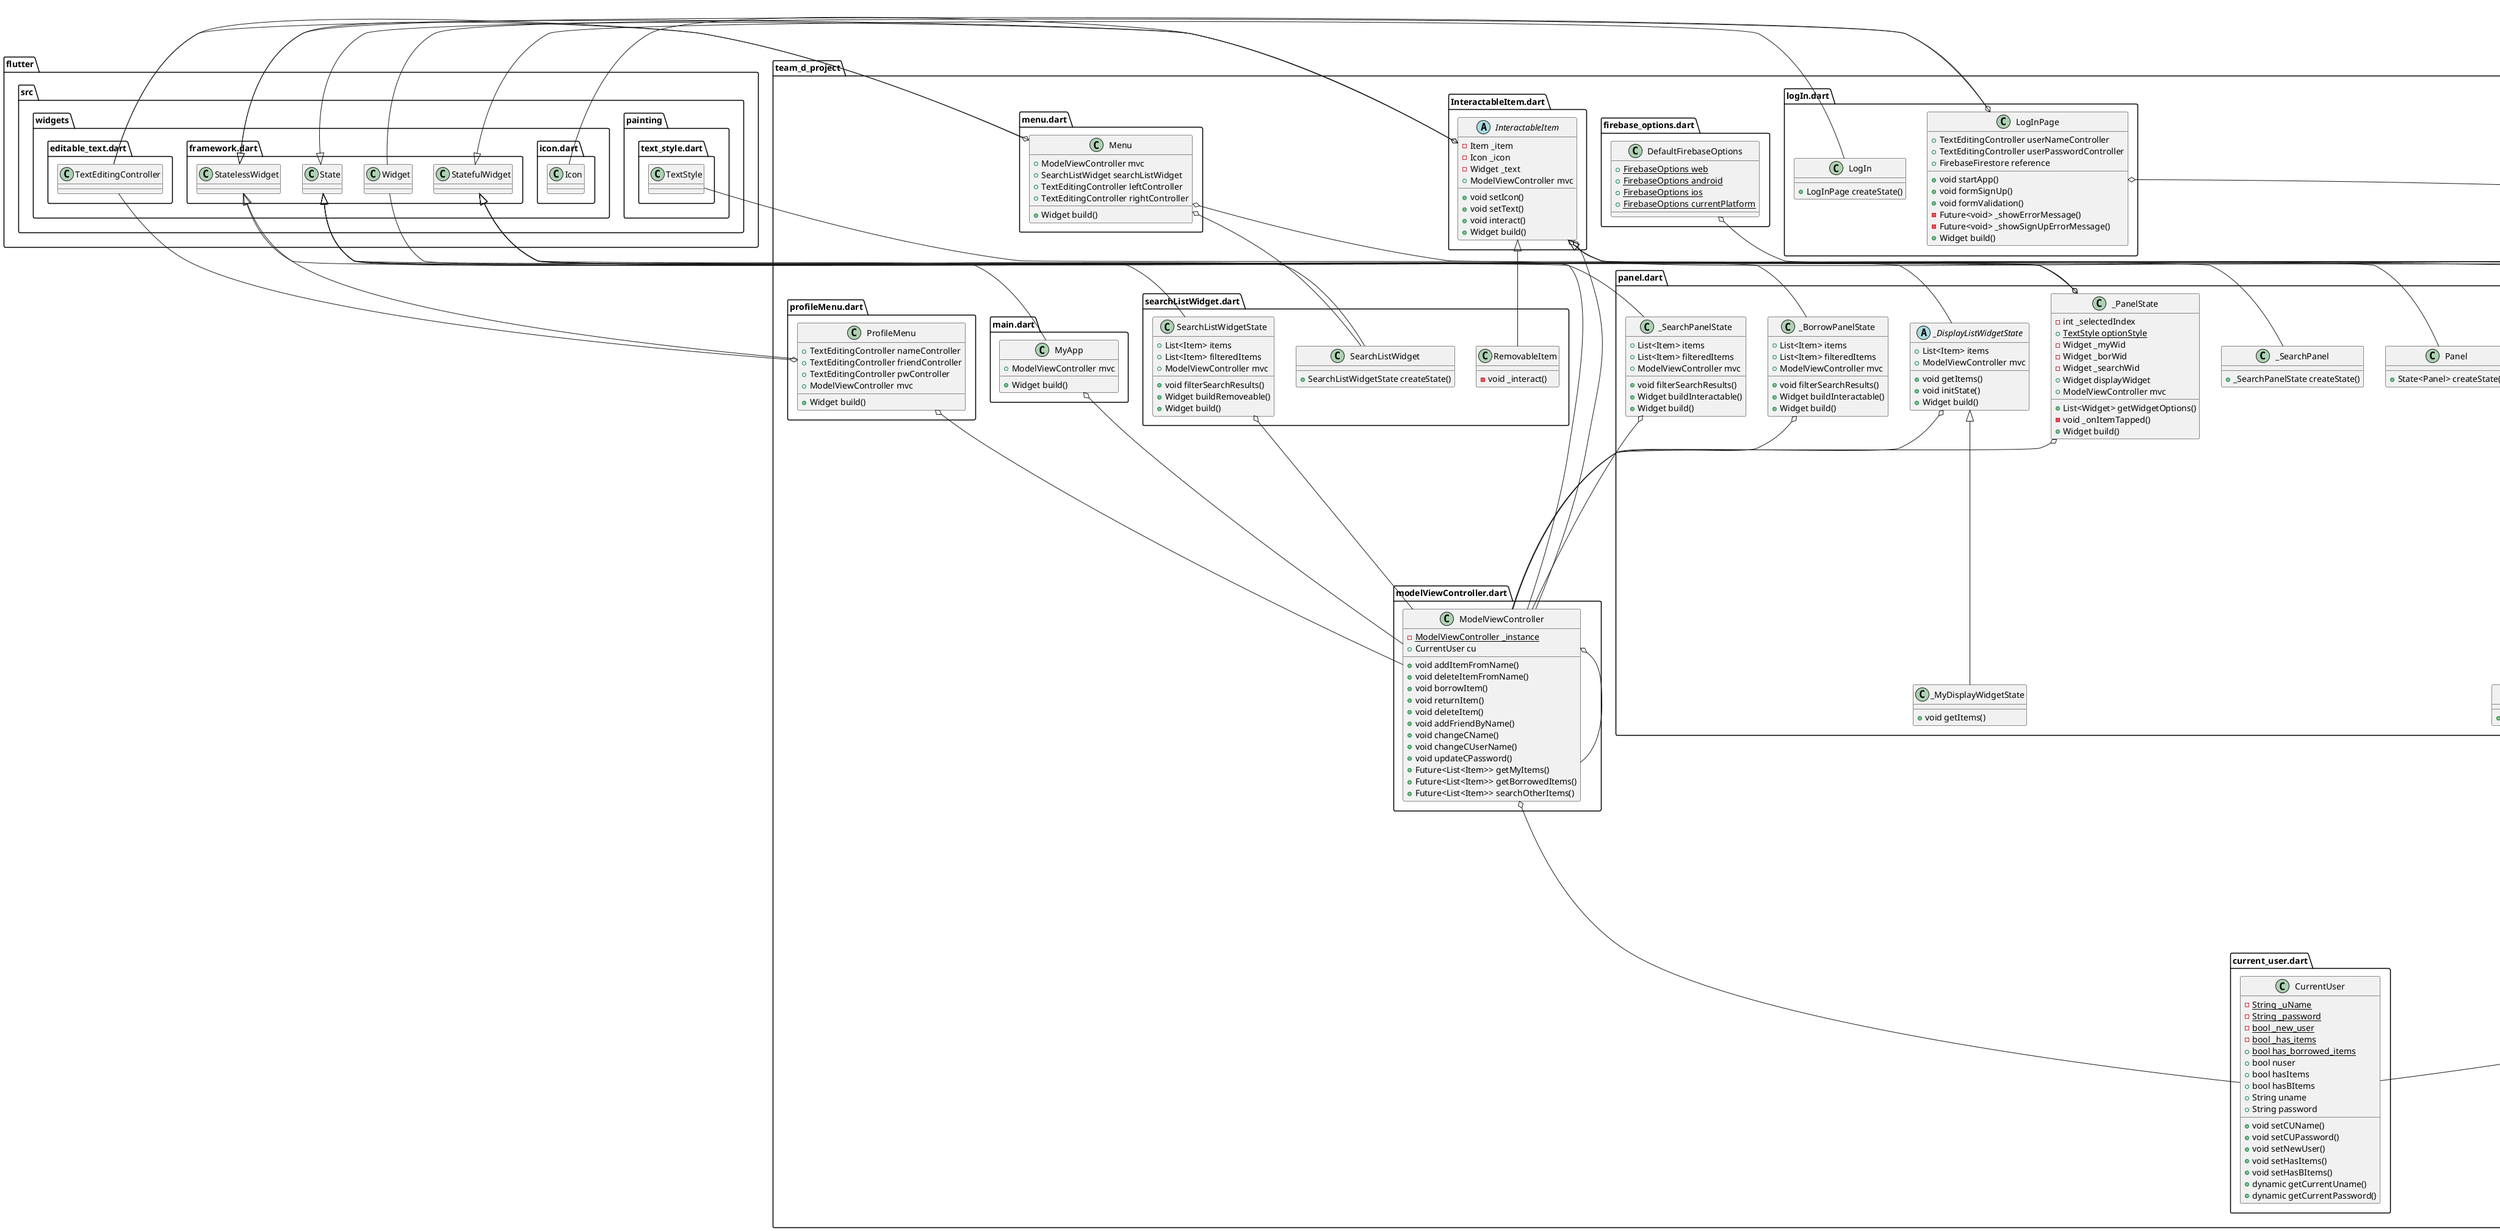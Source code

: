 @startuml classDiagram
set namespaceSeparator ::

class "team_d_project::current_user.dart::CurrentUser" {
  {static} -String _uName
  {static} -String _password
  {static} -bool _new_user
  {static} -bool _has_items
  {static} +bool has_borrowed_items
  +bool nuser
  +bool hasItems
  +bool hasBItems
  +String uname
  +String password
  +void setCUName()
  +void setCUPassword()
  +void setNewUser()
  +void setHasItems()
  +void setHasBItems()
  +dynamic getCurrentUname()
  +dynamic getCurrentPassword()
}

"team_d_project::person.dart::Person" <|-- "team_d_project::current_user.dart::CurrentUser"

class "team_d_project::firebase_options.dart::DefaultFirebaseOptions" {
  {static} +FirebaseOptions web
  {static} +FirebaseOptions android
  {static} +FirebaseOptions ios
  {static} +FirebaseOptions currentPlatform
}

"team_d_project::firebase_options.dart::DefaultFirebaseOptions" o-- "firebase_core_platform_interface::firebase_core_platform_interface.dart::FirebaseOptions"

abstract class "team_d_project::InteractableItem.dart::InteractableItem" {
  -Item _item
  -Icon _icon
  -Widget _text
  +ModelViewController mvc
  +void setIcon()
  +void setText()
  +void interact()
  +Widget build()
}

"team_d_project::InteractableItem.dart::InteractableItem" o-- "team_d_project::item.dart::Item"
"team_d_project::InteractableItem.dart::InteractableItem" o-- "flutter::src::widgets::icon.dart::Icon"
"team_d_project::InteractableItem.dart::InteractableItem" o-- "flutter::src::widgets::framework.dart::Widget"
"team_d_project::InteractableItem.dart::InteractableItem" o-- "team_d_project::modelViewController.dart::ModelViewController"
"flutter::src::widgets::framework.dart::StatelessWidget" <|-- "team_d_project::InteractableItem.dart::InteractableItem"

class "team_d_project::item.dart::Item" {
  -String _itemName
  -String _owner
  -String _status
  +String itemname
  +String getOwner()
  +String getStatus()
  +void setStatus()
  +Map<String, dynamic> toFirestore()
  +Widget build()
}

class "team_d_project::logIn.dart::LogIn" {
  +LogInPage createState()
}

"flutter::src::widgets::framework.dart::StatefulWidget" <|-- "team_d_project::logIn.dart::LogIn"

class "team_d_project::logIn.dart::LogInPage" {
  +TextEditingController userNameController
  +TextEditingController userPasswordController
  +FirebaseFirestore reference
  +void startApp()
  +void formSignUp()
  +void formValidation()
  -Future<void> _showErrorMessage()
  -Future<void> _showSignUpErrorMessage()
  +Widget build()
}

"team_d_project::logIn.dart::LogInPage" o-- "flutter::src::widgets::editable_text.dart::TextEditingController"
"team_d_project::logIn.dart::LogInPage" o-- "cloud_firestore::cloud_firestore.dart::FirebaseFirestore"
"flutter::src::widgets::framework.dart::State" <|-- "team_d_project::logIn.dart::LogInPage"

class "team_d_project::main.dart::MyApp" {
  +ModelViewController mvc
  +Widget build()
}

"team_d_project::main.dart::MyApp" o-- "team_d_project::modelViewController.dart::ModelViewController"
"flutter::src::widgets::framework.dart::StatelessWidget" <|-- "team_d_project::main.dart::MyApp"

class "team_d_project::menu.dart::Menu" {
  +ModelViewController mvc
  +SearchListWidget searchListWidget
  +TextEditingController leftController
  +TextEditingController rightController
  +Widget build()
}

"team_d_project::menu.dart::Menu" o-- "team_d_project::modelViewController.dart::ModelViewController"
"team_d_project::menu.dart::Menu" o-- "team_d_project::searchListWidget.dart::SearchListWidget"
"team_d_project::menu.dart::Menu" o-- "flutter::src::widgets::editable_text.dart::TextEditingController"
"flutter::src::widgets::framework.dart::StatelessWidget" <|-- "team_d_project::menu.dart::Menu"

class "team_d_project::modelViewController.dart::ModelViewController" {
  {static} -ModelViewController _instance
  +CurrentUser cu
  +void addItemFromName()
  +void deleteItemFromName()
  +void borrowItem()
  +void returnItem()
  +void deleteItem()
  +void addFriendByName()
  +void changeCName()
  +void changeCUserName()
  +void updateCPassword()
  +Future<List<Item>> getMyItems()
  +Future<List<Item>> getBorrowedItems()
  +Future<List<Item>> searchOtherItems()
}

"team_d_project::modelViewController.dart::ModelViewController" o-- "team_d_project::modelViewController.dart::ModelViewController"
"team_d_project::modelViewController.dart::ModelViewController" o-- "team_d_project::current_user.dart::CurrentUser"

class "team_d_project::panel.dart::Panel" {
  +State<Panel> createState()
}

"flutter::src::widgets::framework.dart::StatefulWidget" <|-- "team_d_project::panel.dart::Panel"

class "team_d_project::panel.dart::_PanelState" {
  -int _selectedIndex
  {static} +TextStyle optionStyle
  -Widget _myWid
  -Widget _borWid
  -Widget _searchWid
  +Widget displayWidget
  +ModelViewController mvc
  +List<Widget> getWidgetOptions()
  -void _onItemTapped()
  +Widget build()
}

"team_d_project::panel.dart::_PanelState" o-- "flutter::src::painting::text_style.dart::TextStyle"
"team_d_project::panel.dart::_PanelState" o-- "flutter::src::widgets::framework.dart::Widget"
"team_d_project::panel.dart::_PanelState" o-- "team_d_project::modelViewController.dart::ModelViewController"
"flutter::src::widgets::framework.dart::State" <|-- "team_d_project::panel.dart::_PanelState"

abstract class "team_d_project::panel.dart::_DisplayListWidget" {
}

"flutter::src::widgets::framework.dart::StatefulWidget" <|-- "team_d_project::panel.dart::_DisplayListWidget"

class "team_d_project::panel.dart::_MyDisplayWidget" {
  +_MyDisplayWidgetState createState()
}

"team_d_project::panel.dart::_DisplayListWidget" <|-- "team_d_project::panel.dart::_MyDisplayWidget"

abstract class "team_d_project::panel.dart::_DisplayListWidgetState" {
  +List<Item> items
  +ModelViewController mvc
  +void getItems()
  +void initState()
  +Widget build()
}

"team_d_project::panel.dart::_DisplayListWidgetState" o-- "team_d_project::modelViewController.dart::ModelViewController"
"flutter::src::widgets::framework.dart::State" <|-- "team_d_project::panel.dart::_DisplayListWidgetState"

class "team_d_project::panel.dart::_MyDisplayWidgetState" {
  +void getItems()
}

"team_d_project::panel.dart::_DisplayListWidgetState" <|-- "team_d_project::panel.dart::_MyDisplayWidgetState"

class "team_d_project::panel.dart::_SearchPanel" {
  +_SearchPanelState createState()
}

"flutter::src::widgets::framework.dart::StatefulWidget" <|-- "team_d_project::panel.dart::_SearchPanel"

class "team_d_project::panel.dart::_SearchPanelState" {
  +List<Item> items
  +List<Item> filteredItems
  +ModelViewController mvc
  +void filterSearchResults()
  +Widget buildInteractable()
  +Widget build()
}

"team_d_project::panel.dart::_SearchPanelState" o-- "team_d_project::modelViewController.dart::ModelViewController"
"flutter::src::widgets::framework.dart::State" <|-- "team_d_project::panel.dart::_SearchPanelState"

class "team_d_project::panel.dart::_BorrowPanel" {
  +_BorrowPanelState createState()
}

"flutter::src::widgets::framework.dart::StatefulWidget" <|-- "team_d_project::panel.dart::_BorrowPanel"

class "team_d_project::panel.dart::_BorrowPanelState" {
  +List<Item> items
  +List<Item> filteredItems
  +ModelViewController mvc
  +void filterSearchResults()
  +Widget buildInteractable()
  +Widget build()
}

"team_d_project::panel.dart::_BorrowPanelState" o-- "team_d_project::modelViewController.dart::ModelViewController"
"flutter::src::widgets::framework.dart::State" <|-- "team_d_project::panel.dart::_BorrowPanelState"

class "team_d_project::panel.dart::BorrowItem" {
  +void interact()
}

"team_d_project::InteractableItem.dart::InteractableItem" <|-- "team_d_project::panel.dart::BorrowItem"

class "team_d_project::panel.dart::ReturnItem" {
  +void interact()
}

"team_d_project::InteractableItem.dart::InteractableItem" <|-- "team_d_project::panel.dart::ReturnItem"

class "team_d_project::person.dart::Person" {
  -String _username
  -String _name
  -String _password
  -String _dob
  -List<dynamic> _myItems
  -List<dynamic> _borrowedItems
  +List<Item> requestedItems
  -List<dynamic> _friends
  +bool has_items
  +bool has_Bitems
  +String name
  +String password
  +String uname
  +String dob
  +List<dynamic> myItems
  +List<dynamic> bItems
  +List<dynamic> friends
  +void setUserName()
  +void setPassword()
  +void setItems()
  +void setborrowedItems()
  +void setFriendList()
  +void setName()
  +List<Map<String, dynamic>> inventoryMapping()
  +List<Map<String, dynamic>> borrowedInventoryMapping()
  +Map<String, dynamic> toFirestore()
  +Map<String, dynamic> friendToFirestore()
  +void addItem()
  +void removeItem()
  +void removeItemFromName()
  +void borrowAItem()
  +void returnItem()
  +void addFriend()
  +void addFriendByString()
  +void removeFriend()
  +void removeFriendByString()
}

class "team_d_project::profileMenu.dart::ProfileMenu" {
  +TextEditingController nameController
  +TextEditingController friendController
  +TextEditingController pwController
  +ModelViewController mvc
  +Widget build()
}

"team_d_project::profileMenu.dart::ProfileMenu" o-- "flutter::src::widgets::editable_text.dart::TextEditingController"
"team_d_project::profileMenu.dart::ProfileMenu" o-- "team_d_project::modelViewController.dart::ModelViewController"
"flutter::src::widgets::framework.dart::StatelessWidget" <|-- "team_d_project::profileMenu.dart::ProfileMenu"

class "team_d_project::searchListWidget.dart::SearchListWidget" {
  +SearchListWidgetState createState()
}

"flutter::src::widgets::framework.dart::StatefulWidget" <|-- "team_d_project::searchListWidget.dart::SearchListWidget"

class "team_d_project::searchListWidget.dart::SearchListWidgetState" {
  +List<Item> items
  +List<Item> filteredItems
  +ModelViewController mvc
  +void filterSearchResults()
  +Widget buildRemoveable()
  +Widget build()
}

"team_d_project::searchListWidget.dart::SearchListWidgetState" o-- "team_d_project::modelViewController.dart::ModelViewController"
"flutter::src::widgets::framework.dart::State" <|-- "team_d_project::searchListWidget.dart::SearchListWidgetState"

class "team_d_project::searchListWidget.dart::RemovableItem" {
  -void _interact()
}

"team_d_project::InteractableItem.dart::InteractableItem" <|-- "team_d_project::searchListWidget.dart::RemovableItem"


@enduml